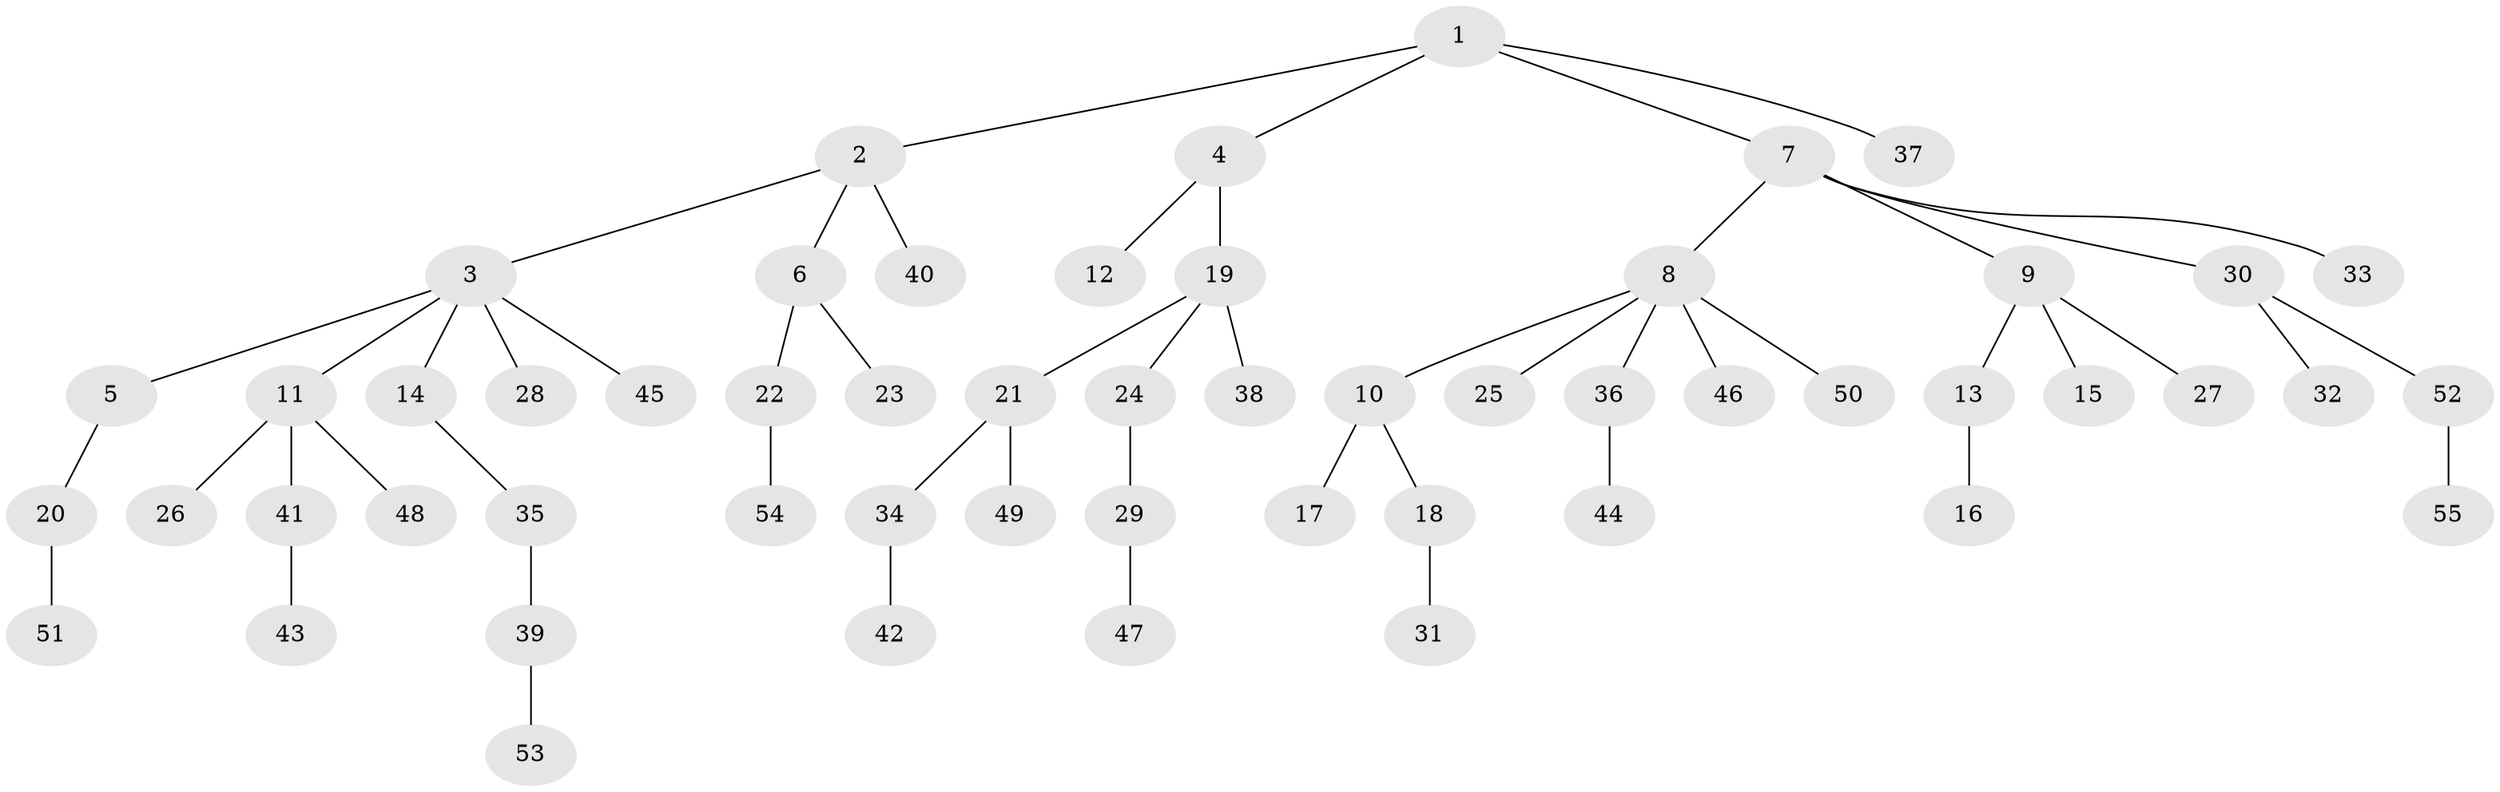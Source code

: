 // coarse degree distribution, {6: 0.045454545454545456, 5: 0.09090909090909091, 1: 0.6818181818181818, 2: 0.09090909090909091, 3: 0.045454545454545456, 4: 0.045454545454545456}
// Generated by graph-tools (version 1.1) at 2025/19/03/04/25 18:19:11]
// undirected, 55 vertices, 54 edges
graph export_dot {
graph [start="1"]
  node [color=gray90,style=filled];
  1;
  2;
  3;
  4;
  5;
  6;
  7;
  8;
  9;
  10;
  11;
  12;
  13;
  14;
  15;
  16;
  17;
  18;
  19;
  20;
  21;
  22;
  23;
  24;
  25;
  26;
  27;
  28;
  29;
  30;
  31;
  32;
  33;
  34;
  35;
  36;
  37;
  38;
  39;
  40;
  41;
  42;
  43;
  44;
  45;
  46;
  47;
  48;
  49;
  50;
  51;
  52;
  53;
  54;
  55;
  1 -- 2;
  1 -- 4;
  1 -- 7;
  1 -- 37;
  2 -- 3;
  2 -- 6;
  2 -- 40;
  3 -- 5;
  3 -- 11;
  3 -- 14;
  3 -- 28;
  3 -- 45;
  4 -- 12;
  4 -- 19;
  5 -- 20;
  6 -- 22;
  6 -- 23;
  7 -- 8;
  7 -- 9;
  7 -- 30;
  7 -- 33;
  8 -- 10;
  8 -- 25;
  8 -- 36;
  8 -- 46;
  8 -- 50;
  9 -- 13;
  9 -- 15;
  9 -- 27;
  10 -- 17;
  10 -- 18;
  11 -- 26;
  11 -- 41;
  11 -- 48;
  13 -- 16;
  14 -- 35;
  18 -- 31;
  19 -- 21;
  19 -- 24;
  19 -- 38;
  20 -- 51;
  21 -- 34;
  21 -- 49;
  22 -- 54;
  24 -- 29;
  29 -- 47;
  30 -- 32;
  30 -- 52;
  34 -- 42;
  35 -- 39;
  36 -- 44;
  39 -- 53;
  41 -- 43;
  52 -- 55;
}
